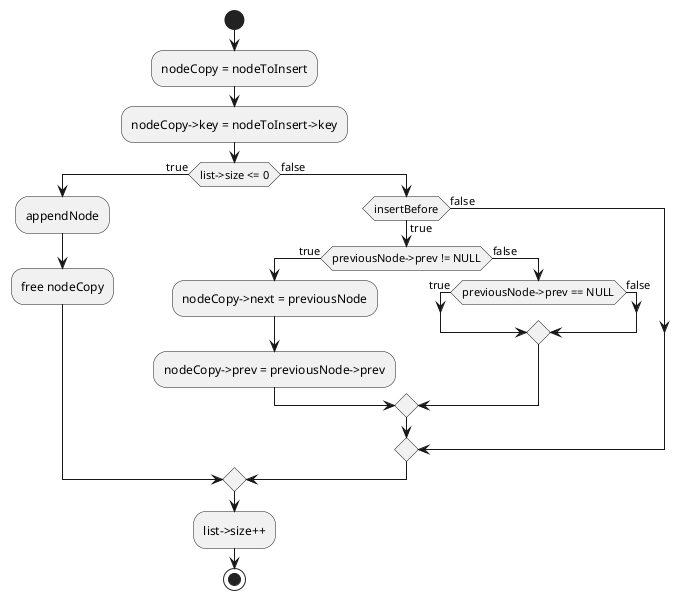 @startuml
'https://plantuml.com/activity-diagram-beta

start
:nodeCopy = nodeToInsert;
:nodeCopy->key = nodeToInsert->key;

if(list->size <= 0) then (true)
:appendNode;
:free nodeCopy;
else (false)
if(insertBefore) then (true)
if(previousNode->prev != NULL) then (true)
:nodeCopy->next = previousNode;
:nodeCopy->prev = previousNode->prev;
else (false)
if(previousNode->prev == NULL) then (true)
else (false)

endif

endif
else (false)
endif
endif

:list->size++;

stop

@enduml
